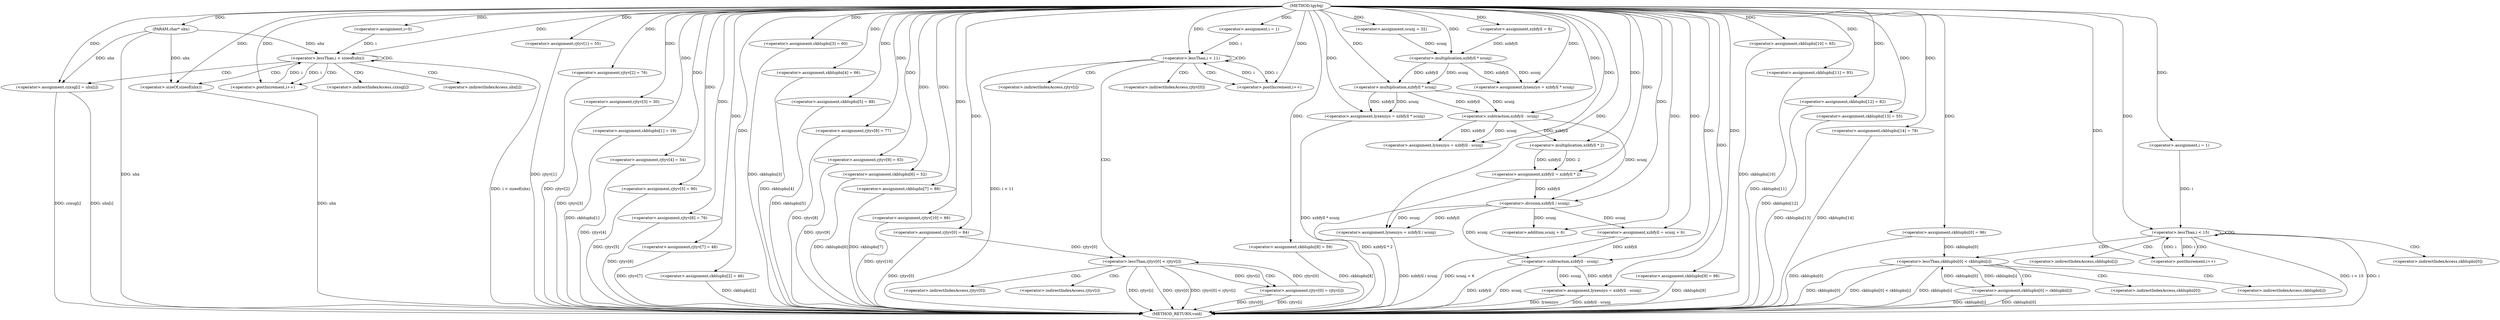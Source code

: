 digraph tgybq {  
"2490310449951519539" [label = "(METHOD,tgybq)" ]
"2490310449951519792" [label = "(METHOD_RETURN,void)" ]
"2490310449951519540" [label = "(PARAM,char* uhx)" ]
"2490310449951519545" [label = "(<operator>.assignment,xzbfyll = 8)" ]
"2490310449951519549" [label = "(<operator>.assignment,scunj = 32)" ]
"2490310449951519552" [label = "(<operator>.assignment,rjtyv[0] = 84)" ]
"2490310449951519559" [label = "(<operator>.assignment,i=0)" ]
"2490310449951519562" [label = "(<operator>.lessThan,i < sizeof(uhx))" ]
"2490310449951519564" [label = "(<operator>.sizeOf,sizeof(uhx))" ]
"2490310449951519566" [label = "(<operator>.postIncrement,i++)" ]
"2490310449951519569" [label = "(<operator>.assignment,czxsg[i] = uhx[i])" ]
"2490310449951519576" [label = "(<operator>.assignment,rjtyv[1] = 55)" ]
"2490310449951519582" [label = "(<operator>.assignment,ckblupbz[0] = 96)" ]
"2490310449951519587" [label = "(<operator>.assignment,rjtyv[2] = 76)" ]
"2490310449951519592" [label = "(<operator>.assignment,rjtyv[3] = 30)" ]
"2490310449951519598" [label = "(<operator>.assignment,ckblupbz[1] = 19)" ]
"2490310449951519603" [label = "(<operator>.assignment,rjtyv[4] = 54)" ]
"2490310449951519608" [label = "(<operator>.assignment,rjtyv[5] = 90)" ]
"2490310449951519613" [label = "(<operator>.assignment,rjtyv[6] = 76)" ]
"2490310449951519618" [label = "(<operator>.assignment,rjtyv[7] = 48)" ]
"2490310449951519623" [label = "(<operator>.assignment,ckblupbz[2] = 46)" ]
"2490310449951519628" [label = "(<operator>.assignment,ckblupbz[3] = 60)" ]
"2490310449951519633" [label = "(<operator>.assignment,ckblupbz[4] = 66)" ]
"2490310449951519638" [label = "(<operator>.assignment,ckblupbz[5] = 88)" ]
"2490310449951519643" [label = "(<operator>.assignment,rjtyv[8] = 77)" ]
"2490310449951519648" [label = "(<operator>.assignment,rjtyv[9] = 63)" ]
"2490310449951519653" [label = "(<operator>.assignment,ckblupbz[6] = 52)" ]
"2490310449951519658" [label = "(<operator>.assignment,lyxenzyo = xzbfyll * scunj)" ]
"2490310449951519660" [label = "(<operator>.multiplication,xzbfyll * scunj)" ]
"2490310449951519663" [label = "(<operator>.assignment,ckblupbz[7] = 88)" ]
"2490310449951519668" [label = "(<operator>.assignment,rjtyv[10] = 66)" ]
"2490310449951519675" [label = "(<operator>.assignment,i = 1)" ]
"2490310449951519678" [label = "(<operator>.lessThan,i < 11)" ]
"2490310449951519681" [label = "(<operator>.postIncrement,i++)" ]
"2490310449951519685" [label = "(<operator>.lessThan,rjtyv[0] < rjtyv[i])" ]
"2490310449951519693" [label = "(<operator>.assignment,rjtyv[0] = rjtyv[i])" ]
"2490310449951519700" [label = "(<operator>.assignment,lyxenzyo = xzbfyll * scunj)" ]
"2490310449951519702" [label = "(<operator>.multiplication,xzbfyll * scunj)" ]
"2490310449951519705" [label = "(<operator>.assignment,ckblupbz[8] = 59)" ]
"2490310449951519710" [label = "(<operator>.assignment,ckblupbz[9] = 98)" ]
"2490310449951519715" [label = "(<operator>.assignment,ckblupbz[10] = 65)" ]
"2490310449951519720" [label = "(<operator>.assignment,lyxenzyo = xzbfyll - scunj)" ]
"2490310449951519722" [label = "(<operator>.subtraction,xzbfyll - scunj)" ]
"2490310449951519725" [label = "(<operator>.assignment,ckblupbz[11] = 93)" ]
"2490310449951519730" [label = "(<operator>.assignment,xzbfyll = xzbfyll * 2)" ]
"2490310449951519732" [label = "(<operator>.multiplication,xzbfyll * 2)" ]
"2490310449951519735" [label = "(<operator>.assignment,ckblupbz[12] = 82)" ]
"2490310449951519740" [label = "(<operator>.assignment,ckblupbz[13] = 55)" ]
"2490310449951519745" [label = "(<operator>.assignment,lyxenzyo = xzbfyll / scunj)" ]
"2490310449951519747" [label = "(<operator>.division,xzbfyll / scunj)" ]
"2490310449951519750" [label = "(<operator>.assignment,ckblupbz[14] = 78)" ]
"2490310449951519755" [label = "(<operator>.assignment,xzbfyll = scunj + 6)" ]
"2490310449951519757" [label = "(<operator>.addition,scunj + 6)" ]
"2490310449951519762" [label = "(<operator>.assignment,i = 1)" ]
"2490310449951519765" [label = "(<operator>.lessThan,i < 15)" ]
"2490310449951519768" [label = "(<operator>.postIncrement,i++)" ]
"2490310449951519772" [label = "(<operator>.lessThan,ckblupbz[0] < ckblupbz[i])" ]
"2490310449951519780" [label = "(<operator>.assignment,ckblupbz[0] = ckblupbz[i])" ]
"2490310449951519787" [label = "(<operator>.assignment,lyxenzyo = xzbfyll - scunj)" ]
"2490310449951519789" [label = "(<operator>.subtraction,xzbfyll - scunj)" ]
"2490310449951519570" [label = "(<operator>.indirectIndexAccess,czxsg[i])" ]
"2490310449951519573" [label = "(<operator>.indirectIndexAccess,uhx[i])" ]
"2490310449951519686" [label = "(<operator>.indirectIndexAccess,rjtyv[0])" ]
"2490310449951519689" [label = "(<operator>.indirectIndexAccess,rjtyv[i])" ]
"2490310449951519694" [label = "(<operator>.indirectIndexAccess,rjtyv[0])" ]
"2490310449951519697" [label = "(<operator>.indirectIndexAccess,rjtyv[i])" ]
"2490310449951519773" [label = "(<operator>.indirectIndexAccess,ckblupbz[0])" ]
"2490310449951519776" [label = "(<operator>.indirectIndexAccess,ckblupbz[i])" ]
"2490310449951519781" [label = "(<operator>.indirectIndexAccess,ckblupbz[0])" ]
"2490310449951519784" [label = "(<operator>.indirectIndexAccess,ckblupbz[i])" ]
  "2490310449951519700" -> "2490310449951519792"  [ label = "DDG: xzbfyll * scunj"] 
  "2490310449951519668" -> "2490310449951519792"  [ label = "DDG: rjtyv[10]"] 
  "2490310449951519705" -> "2490310449951519792"  [ label = "DDG: ckblupbz[8]"] 
  "2490310449951519772" -> "2490310449951519792"  [ label = "DDG: ckblupbz[0]"] 
  "2490310449951519789" -> "2490310449951519792"  [ label = "DDG: xzbfyll"] 
  "2490310449951519576" -> "2490310449951519792"  [ label = "DDG: rjtyv[1]"] 
  "2490310449951519638" -> "2490310449951519792"  [ label = "DDG: ckblupbz[5]"] 
  "2490310449951519740" -> "2490310449951519792"  [ label = "DDG: ckblupbz[13]"] 
  "2490310449951519685" -> "2490310449951519792"  [ label = "DDG: rjtyv[i]"] 
  "2490310449951519592" -> "2490310449951519792"  [ label = "DDG: rjtyv[3]"] 
  "2490310449951519789" -> "2490310449951519792"  [ label = "DDG: scunj"] 
  "2490310449951519772" -> "2490310449951519792"  [ label = "DDG: ckblupbz[0] < ckblupbz[i]"] 
  "2490310449951519613" -> "2490310449951519792"  [ label = "DDG: rjtyv[6]"] 
  "2490310449951519685" -> "2490310449951519792"  [ label = "DDG: rjtyv[0]"] 
  "2490310449951519693" -> "2490310449951519792"  [ label = "DDG: rjtyv[0]"] 
  "2490310449951519603" -> "2490310449951519792"  [ label = "DDG: rjtyv[4]"] 
  "2490310449951519780" -> "2490310449951519792"  [ label = "DDG: ckblupbz[0]"] 
  "2490310449951519678" -> "2490310449951519792"  [ label = "DDG: i < 11"] 
  "2490310449951519569" -> "2490310449951519792"  [ label = "DDG: czxsg[i]"] 
  "2490310449951519587" -> "2490310449951519792"  [ label = "DDG: rjtyv[2]"] 
  "2490310449951519562" -> "2490310449951519792"  [ label = "DDG: i < sizeof(uhx)"] 
  "2490310449951519582" -> "2490310449951519792"  [ label = "DDG: ckblupbz[0]"] 
  "2490310449951519735" -> "2490310449951519792"  [ label = "DDG: ckblupbz[12]"] 
  "2490310449951519598" -> "2490310449951519792"  [ label = "DDG: ckblupbz[1]"] 
  "2490310449951519765" -> "2490310449951519792"  [ label = "DDG: i"] 
  "2490310449951519648" -> "2490310449951519792"  [ label = "DDG: rjtyv[9]"] 
  "2490310449951519755" -> "2490310449951519792"  [ label = "DDG: scunj + 6"] 
  "2490310449951519623" -> "2490310449951519792"  [ label = "DDG: ckblupbz[2]"] 
  "2490310449951519710" -> "2490310449951519792"  [ label = "DDG: ckblupbz[9]"] 
  "2490310449951519780" -> "2490310449951519792"  [ label = "DDG: ckblupbz[i]"] 
  "2490310449951519552" -> "2490310449951519792"  [ label = "DDG: rjtyv[0]"] 
  "2490310449951519750" -> "2490310449951519792"  [ label = "DDG: ckblupbz[14]"] 
  "2490310449951519569" -> "2490310449951519792"  [ label = "DDG: uhx[i]"] 
  "2490310449951519643" -> "2490310449951519792"  [ label = "DDG: rjtyv[8]"] 
  "2490310449951519540" -> "2490310449951519792"  [ label = "DDG: uhx"] 
  "2490310449951519633" -> "2490310449951519792"  [ label = "DDG: ckblupbz[4]"] 
  "2490310449951519745" -> "2490310449951519792"  [ label = "DDG: xzbfyll / scunj"] 
  "2490310449951519693" -> "2490310449951519792"  [ label = "DDG: rjtyv[i]"] 
  "2490310449951519663" -> "2490310449951519792"  [ label = "DDG: ckblupbz[7]"] 
  "2490310449951519787" -> "2490310449951519792"  [ label = "DDG: lyxenzyo"] 
  "2490310449951519772" -> "2490310449951519792"  [ label = "DDG: ckblupbz[i]"] 
  "2490310449951519618" -> "2490310449951519792"  [ label = "DDG: rjtyv[7]"] 
  "2490310449951519765" -> "2490310449951519792"  [ label = "DDG: i < 15"] 
  "2490310449951519608" -> "2490310449951519792"  [ label = "DDG: rjtyv[5]"] 
  "2490310449951519685" -> "2490310449951519792"  [ label = "DDG: rjtyv[0] < rjtyv[i]"] 
  "2490310449951519653" -> "2490310449951519792"  [ label = "DDG: ckblupbz[6]"] 
  "2490310449951519628" -> "2490310449951519792"  [ label = "DDG: ckblupbz[3]"] 
  "2490310449951519725" -> "2490310449951519792"  [ label = "DDG: ckblupbz[11]"] 
  "2490310449951519715" -> "2490310449951519792"  [ label = "DDG: ckblupbz[10]"] 
  "2490310449951519730" -> "2490310449951519792"  [ label = "DDG: xzbfyll * 2"] 
  "2490310449951519787" -> "2490310449951519792"  [ label = "DDG: xzbfyll - scunj"] 
  "2490310449951519564" -> "2490310449951519792"  [ label = "DDG: uhx"] 
  "2490310449951519539" -> "2490310449951519540"  [ label = "DDG: "] 
  "2490310449951519539" -> "2490310449951519545"  [ label = "DDG: "] 
  "2490310449951519539" -> "2490310449951519549"  [ label = "DDG: "] 
  "2490310449951519539" -> "2490310449951519552"  [ label = "DDG: "] 
  "2490310449951519539" -> "2490310449951519559"  [ label = "DDG: "] 
  "2490310449951519566" -> "2490310449951519562"  [ label = "DDG: i"] 
  "2490310449951519559" -> "2490310449951519562"  [ label = "DDG: i"] 
  "2490310449951519539" -> "2490310449951519562"  [ label = "DDG: "] 
  "2490310449951519540" -> "2490310449951519562"  [ label = "DDG: uhx"] 
  "2490310449951519540" -> "2490310449951519564"  [ label = "DDG: uhx"] 
  "2490310449951519539" -> "2490310449951519564"  [ label = "DDG: "] 
  "2490310449951519562" -> "2490310449951519566"  [ label = "DDG: i"] 
  "2490310449951519539" -> "2490310449951519566"  [ label = "DDG: "] 
  "2490310449951519540" -> "2490310449951519569"  [ label = "DDG: uhx"] 
  "2490310449951519539" -> "2490310449951519569"  [ label = "DDG: "] 
  "2490310449951519539" -> "2490310449951519576"  [ label = "DDG: "] 
  "2490310449951519539" -> "2490310449951519582"  [ label = "DDG: "] 
  "2490310449951519539" -> "2490310449951519587"  [ label = "DDG: "] 
  "2490310449951519539" -> "2490310449951519592"  [ label = "DDG: "] 
  "2490310449951519539" -> "2490310449951519598"  [ label = "DDG: "] 
  "2490310449951519539" -> "2490310449951519603"  [ label = "DDG: "] 
  "2490310449951519539" -> "2490310449951519608"  [ label = "DDG: "] 
  "2490310449951519539" -> "2490310449951519613"  [ label = "DDG: "] 
  "2490310449951519539" -> "2490310449951519618"  [ label = "DDG: "] 
  "2490310449951519539" -> "2490310449951519623"  [ label = "DDG: "] 
  "2490310449951519539" -> "2490310449951519628"  [ label = "DDG: "] 
  "2490310449951519539" -> "2490310449951519633"  [ label = "DDG: "] 
  "2490310449951519539" -> "2490310449951519638"  [ label = "DDG: "] 
  "2490310449951519539" -> "2490310449951519643"  [ label = "DDG: "] 
  "2490310449951519539" -> "2490310449951519648"  [ label = "DDG: "] 
  "2490310449951519539" -> "2490310449951519653"  [ label = "DDG: "] 
  "2490310449951519660" -> "2490310449951519658"  [ label = "DDG: xzbfyll"] 
  "2490310449951519660" -> "2490310449951519658"  [ label = "DDG: scunj"] 
  "2490310449951519539" -> "2490310449951519658"  [ label = "DDG: "] 
  "2490310449951519545" -> "2490310449951519660"  [ label = "DDG: xzbfyll"] 
  "2490310449951519539" -> "2490310449951519660"  [ label = "DDG: "] 
  "2490310449951519549" -> "2490310449951519660"  [ label = "DDG: scunj"] 
  "2490310449951519539" -> "2490310449951519663"  [ label = "DDG: "] 
  "2490310449951519539" -> "2490310449951519668"  [ label = "DDG: "] 
  "2490310449951519539" -> "2490310449951519675"  [ label = "DDG: "] 
  "2490310449951519681" -> "2490310449951519678"  [ label = "DDG: i"] 
  "2490310449951519675" -> "2490310449951519678"  [ label = "DDG: i"] 
  "2490310449951519539" -> "2490310449951519678"  [ label = "DDG: "] 
  "2490310449951519678" -> "2490310449951519681"  [ label = "DDG: i"] 
  "2490310449951519539" -> "2490310449951519681"  [ label = "DDG: "] 
  "2490310449951519693" -> "2490310449951519685"  [ label = "DDG: rjtyv[0]"] 
  "2490310449951519552" -> "2490310449951519685"  [ label = "DDG: rjtyv[0]"] 
  "2490310449951519685" -> "2490310449951519693"  [ label = "DDG: rjtyv[i]"] 
  "2490310449951519702" -> "2490310449951519700"  [ label = "DDG: xzbfyll"] 
  "2490310449951519702" -> "2490310449951519700"  [ label = "DDG: scunj"] 
  "2490310449951519539" -> "2490310449951519700"  [ label = "DDG: "] 
  "2490310449951519660" -> "2490310449951519702"  [ label = "DDG: xzbfyll"] 
  "2490310449951519539" -> "2490310449951519702"  [ label = "DDG: "] 
  "2490310449951519660" -> "2490310449951519702"  [ label = "DDG: scunj"] 
  "2490310449951519539" -> "2490310449951519705"  [ label = "DDG: "] 
  "2490310449951519539" -> "2490310449951519710"  [ label = "DDG: "] 
  "2490310449951519539" -> "2490310449951519715"  [ label = "DDG: "] 
  "2490310449951519722" -> "2490310449951519720"  [ label = "DDG: xzbfyll"] 
  "2490310449951519722" -> "2490310449951519720"  [ label = "DDG: scunj"] 
  "2490310449951519539" -> "2490310449951519720"  [ label = "DDG: "] 
  "2490310449951519702" -> "2490310449951519722"  [ label = "DDG: xzbfyll"] 
  "2490310449951519539" -> "2490310449951519722"  [ label = "DDG: "] 
  "2490310449951519702" -> "2490310449951519722"  [ label = "DDG: scunj"] 
  "2490310449951519539" -> "2490310449951519725"  [ label = "DDG: "] 
  "2490310449951519732" -> "2490310449951519730"  [ label = "DDG: xzbfyll"] 
  "2490310449951519732" -> "2490310449951519730"  [ label = "DDG: 2"] 
  "2490310449951519539" -> "2490310449951519730"  [ label = "DDG: "] 
  "2490310449951519722" -> "2490310449951519732"  [ label = "DDG: xzbfyll"] 
  "2490310449951519539" -> "2490310449951519732"  [ label = "DDG: "] 
  "2490310449951519539" -> "2490310449951519735"  [ label = "DDG: "] 
  "2490310449951519539" -> "2490310449951519740"  [ label = "DDG: "] 
  "2490310449951519747" -> "2490310449951519745"  [ label = "DDG: xzbfyll"] 
  "2490310449951519747" -> "2490310449951519745"  [ label = "DDG: scunj"] 
  "2490310449951519539" -> "2490310449951519745"  [ label = "DDG: "] 
  "2490310449951519730" -> "2490310449951519747"  [ label = "DDG: xzbfyll"] 
  "2490310449951519539" -> "2490310449951519747"  [ label = "DDG: "] 
  "2490310449951519722" -> "2490310449951519747"  [ label = "DDG: scunj"] 
  "2490310449951519539" -> "2490310449951519750"  [ label = "DDG: "] 
  "2490310449951519747" -> "2490310449951519755"  [ label = "DDG: scunj"] 
  "2490310449951519539" -> "2490310449951519755"  [ label = "DDG: "] 
  "2490310449951519747" -> "2490310449951519757"  [ label = "DDG: scunj"] 
  "2490310449951519539" -> "2490310449951519757"  [ label = "DDG: "] 
  "2490310449951519539" -> "2490310449951519762"  [ label = "DDG: "] 
  "2490310449951519762" -> "2490310449951519765"  [ label = "DDG: i"] 
  "2490310449951519768" -> "2490310449951519765"  [ label = "DDG: i"] 
  "2490310449951519539" -> "2490310449951519765"  [ label = "DDG: "] 
  "2490310449951519765" -> "2490310449951519768"  [ label = "DDG: i"] 
  "2490310449951519539" -> "2490310449951519768"  [ label = "DDG: "] 
  "2490310449951519780" -> "2490310449951519772"  [ label = "DDG: ckblupbz[0]"] 
  "2490310449951519582" -> "2490310449951519772"  [ label = "DDG: ckblupbz[0]"] 
  "2490310449951519772" -> "2490310449951519780"  [ label = "DDG: ckblupbz[i]"] 
  "2490310449951519789" -> "2490310449951519787"  [ label = "DDG: xzbfyll"] 
  "2490310449951519789" -> "2490310449951519787"  [ label = "DDG: scunj"] 
  "2490310449951519539" -> "2490310449951519787"  [ label = "DDG: "] 
  "2490310449951519755" -> "2490310449951519789"  [ label = "DDG: xzbfyll"] 
  "2490310449951519539" -> "2490310449951519789"  [ label = "DDG: "] 
  "2490310449951519747" -> "2490310449951519789"  [ label = "DDG: scunj"] 
  "2490310449951519562" -> "2490310449951519564"  [ label = "CDG: "] 
  "2490310449951519562" -> "2490310449951519562"  [ label = "CDG: "] 
  "2490310449951519562" -> "2490310449951519566"  [ label = "CDG: "] 
  "2490310449951519562" -> "2490310449951519569"  [ label = "CDG: "] 
  "2490310449951519562" -> "2490310449951519570"  [ label = "CDG: "] 
  "2490310449951519562" -> "2490310449951519573"  [ label = "CDG: "] 
  "2490310449951519678" -> "2490310449951519689"  [ label = "CDG: "] 
  "2490310449951519678" -> "2490310449951519681"  [ label = "CDG: "] 
  "2490310449951519678" -> "2490310449951519685"  [ label = "CDG: "] 
  "2490310449951519678" -> "2490310449951519686"  [ label = "CDG: "] 
  "2490310449951519678" -> "2490310449951519678"  [ label = "CDG: "] 
  "2490310449951519685" -> "2490310449951519693"  [ label = "CDG: "] 
  "2490310449951519685" -> "2490310449951519694"  [ label = "CDG: "] 
  "2490310449951519685" -> "2490310449951519697"  [ label = "CDG: "] 
  "2490310449951519765" -> "2490310449951519768"  [ label = "CDG: "] 
  "2490310449951519765" -> "2490310449951519772"  [ label = "CDG: "] 
  "2490310449951519765" -> "2490310449951519773"  [ label = "CDG: "] 
  "2490310449951519765" -> "2490310449951519765"  [ label = "CDG: "] 
  "2490310449951519765" -> "2490310449951519776"  [ label = "CDG: "] 
  "2490310449951519772" -> "2490310449951519784"  [ label = "CDG: "] 
  "2490310449951519772" -> "2490310449951519780"  [ label = "CDG: "] 
  "2490310449951519772" -> "2490310449951519781"  [ label = "CDG: "] 
}
